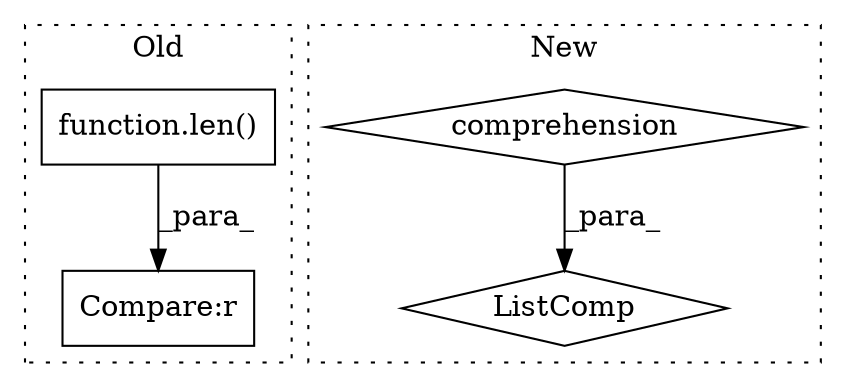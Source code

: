 digraph G {
subgraph cluster0 {
1 [label="function.len()" a="75" s="3691,3704" l="4,1" shape="box"];
4 [label="Compare:r" a="40" s="3691" l="19" shape="box"];
label = "Old";
style="dotted";
}
subgraph cluster1 {
2 [label="ListComp" a="106" s="3264" l="49" shape="diamond"];
3 [label="comprehension" a="45" s="3287" l="3" shape="diamond"];
label = "New";
style="dotted";
}
1 -> 4 [label="_para_"];
3 -> 2 [label="_para_"];
}